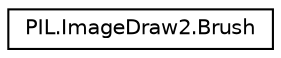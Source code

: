 digraph "Graphical Class Hierarchy"
{
 // LATEX_PDF_SIZE
  edge [fontname="Helvetica",fontsize="10",labelfontname="Helvetica",labelfontsize="10"];
  node [fontname="Helvetica",fontsize="10",shape=record];
  rankdir="LR";
  Node0 [label="PIL.ImageDraw2.Brush",height=0.2,width=0.4,color="black", fillcolor="white", style="filled",URL="$classPIL_1_1ImageDraw2_1_1Brush.html",tooltip=" "];
}
